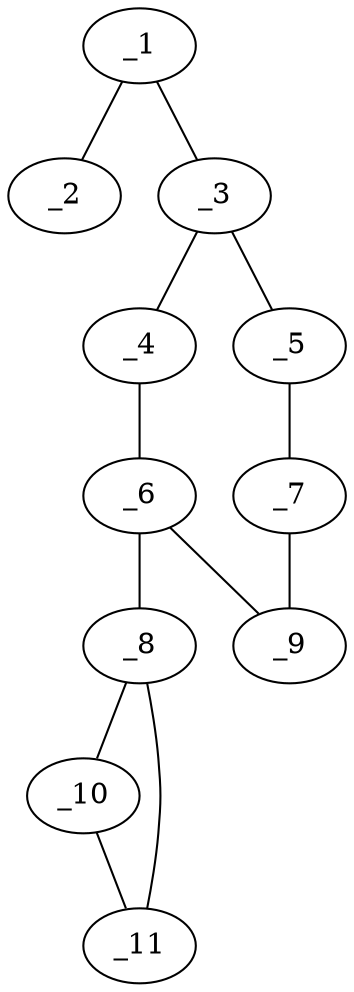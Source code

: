 graph molid55876 {
	_1	 [charge=0,
		chem=2,
		symbol="O  ",
		x=2,
		y="-1.433"];
	_2	 [charge=0,
		chem=1,
		symbol="C  ",
		x=2,
		y="-2.433"];
	_1 -- _2	 [valence=1];
	_3	 [charge=0,
		chem=1,
		symbol="C  ",
		x="2.866",
		y="-0.933"];
	_1 -- _3	 [valence=1];
	_4	 [charge=0,
		chem=1,
		symbol="C  ",
		x="2.866",
		y="0.067"];
	_3 -- _4	 [valence=2];
	_5	 [charge=0,
		chem=1,
		symbol="C  ",
		x="3.7321",
		y="-1.433"];
	_3 -- _5	 [valence=1];
	_6	 [charge=0,
		chem=1,
		symbol="C  ",
		x="3.7321",
		y="0.567"];
	_4 -- _6	 [valence=1];
	_7	 [charge=0,
		chem=1,
		symbol="C  ",
		x="4.5981",
		y="-0.933"];
	_5 -- _7	 [valence=2];
	_8	 [charge=0,
		chem=1,
		symbol="C  ",
		x="3.7321",
		y="1.567"];
	_6 -- _8	 [valence=1];
	_9	 [charge=0,
		chem=1,
		symbol="C  ",
		x="4.5981",
		y="0.067"];
	_6 -- _9	 [valence=2];
	_7 -- _9	 [valence=1];
	_10	 [charge=0,
		chem=1,
		symbol="C  ",
		x="3.2321",
		y="2.433"];
	_8 -- _10	 [valence=1];
	_11	 [charge=0,
		chem=2,
		symbol="O  ",
		x="4.2321",
		y="2.433"];
	_8 -- _11	 [valence=1];
	_10 -- _11	 [valence=1];
}

